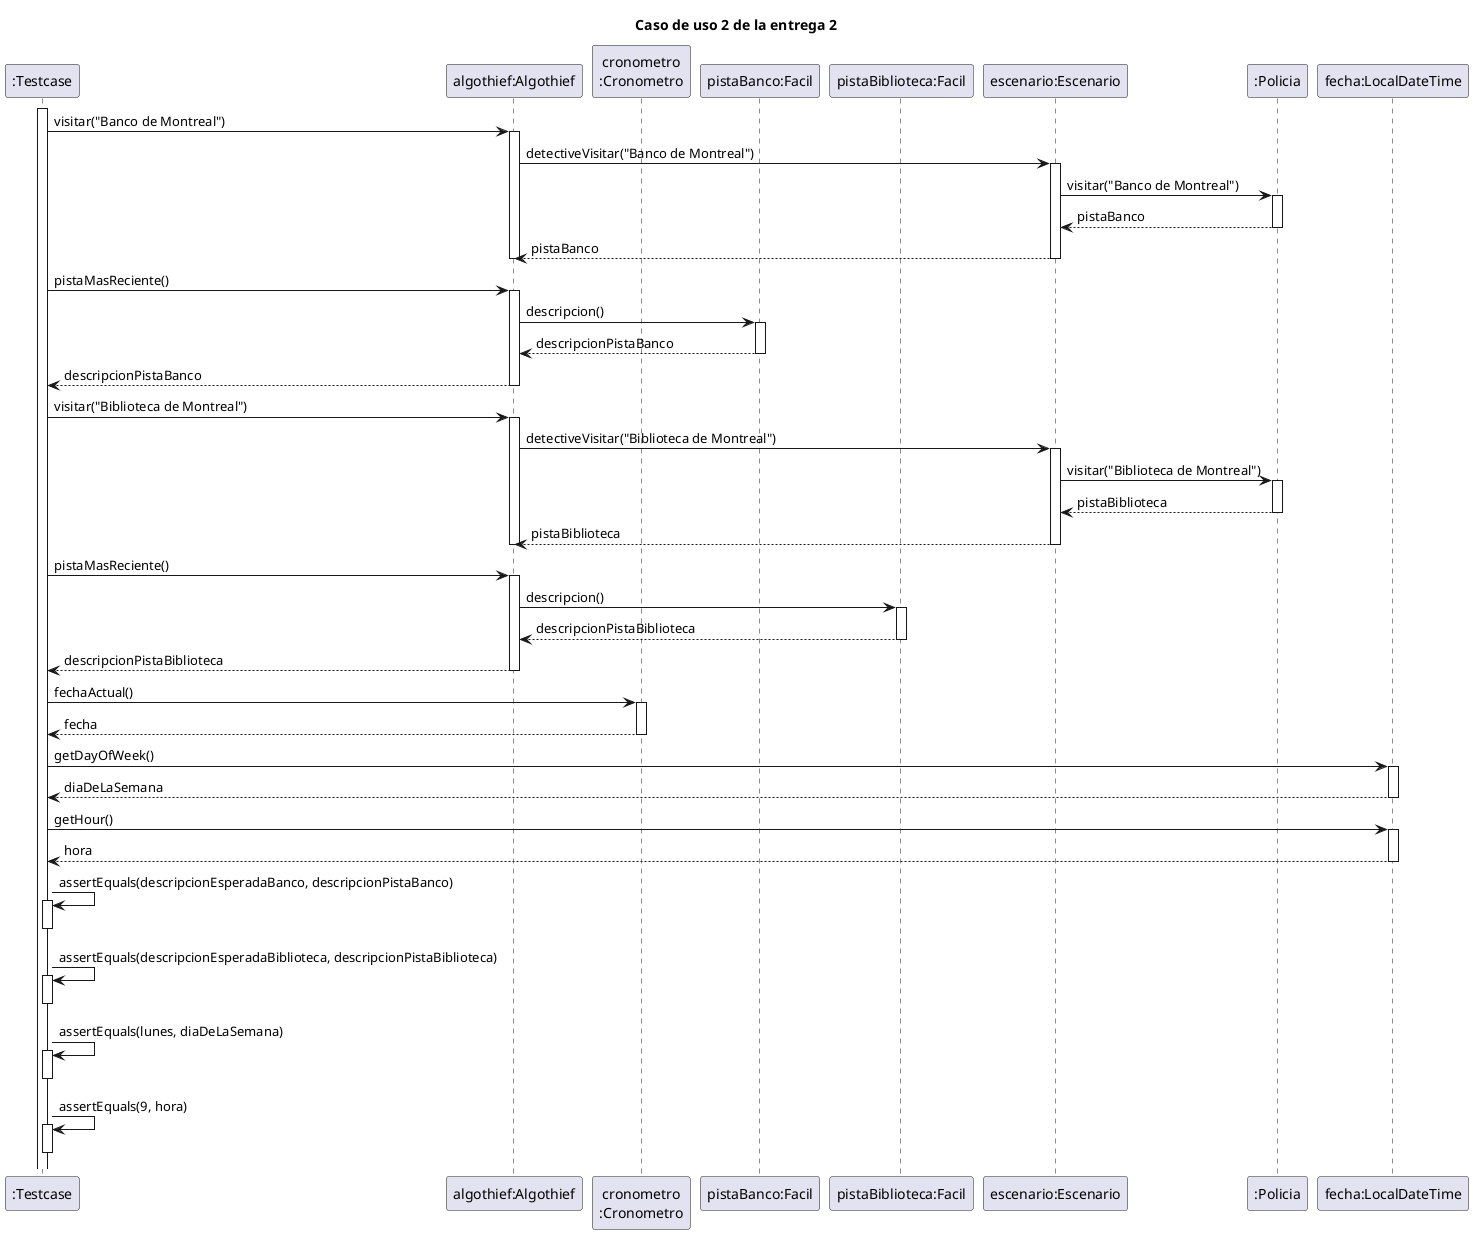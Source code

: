 @startuml

title "Caso de uso 2 de la entrega 2"

participant ":Testcase" as testcase
participant "algothief:Algothief" as algothief
participant "cronometro\n:Cronometro" as cron
participant "pistaBanco:Facil" as pistaBanco
participant "pistaBiblioteca:Facil" as pistaBiblioteca
participant "escenario:Escenario" as escenario
participant ":Policia" as policia
participant "fecha:LocalDateTime" as fecha


activate testcase
testcase -> algothief++: visitar("Banco de Montreal")
    algothief -> escenario++: detectiveVisitar("Banco de Montreal")
        escenario -> policia++: visitar("Banco de Montreal")
            return pistaBanco
        return pistaBanco
    deactivate algothief



testcase -> algothief++: pistaMasReciente()
    algothief -> pistaBanco++: descripcion()
        return descripcionPistaBanco
    return descripcionPistaBanco


testcase -> algothief++: visitar("Biblioteca de Montreal")
    algothief -> escenario++: detectiveVisitar("Biblioteca de Montreal")
        escenario -> policia++: visitar("Biblioteca de Montreal")
            return pistaBiblioteca
        return pistaBiblioteca
    deactivate algothief


testcase -> algothief++: pistaMasReciente()
    algothief -> pistaBiblioteca++: descripcion()
        return descripcionPistaBiblioteca
    return descripcionPistaBiblioteca


testcase -> cron++: fechaActual()
    return fecha

testcase -> fecha++: getDayOfWeek()
    return diaDeLaSemana

testcase -> fecha++: getHour()
    return hora

testcase -> testcase++: assertEquals(descripcionEsperadaBanco, descripcionPistaBanco)
deactivate testcase

testcase -> testcase++: assertEquals(descripcionEsperadaBiblioteca, descripcionPistaBiblioteca)
deactivate testcase

testcase -> testcase++: assertEquals(lunes, diaDeLaSemana)
deactivate testcase

testcase -> testcase++: assertEquals(9, hora)
deactivate testcase

@enduml